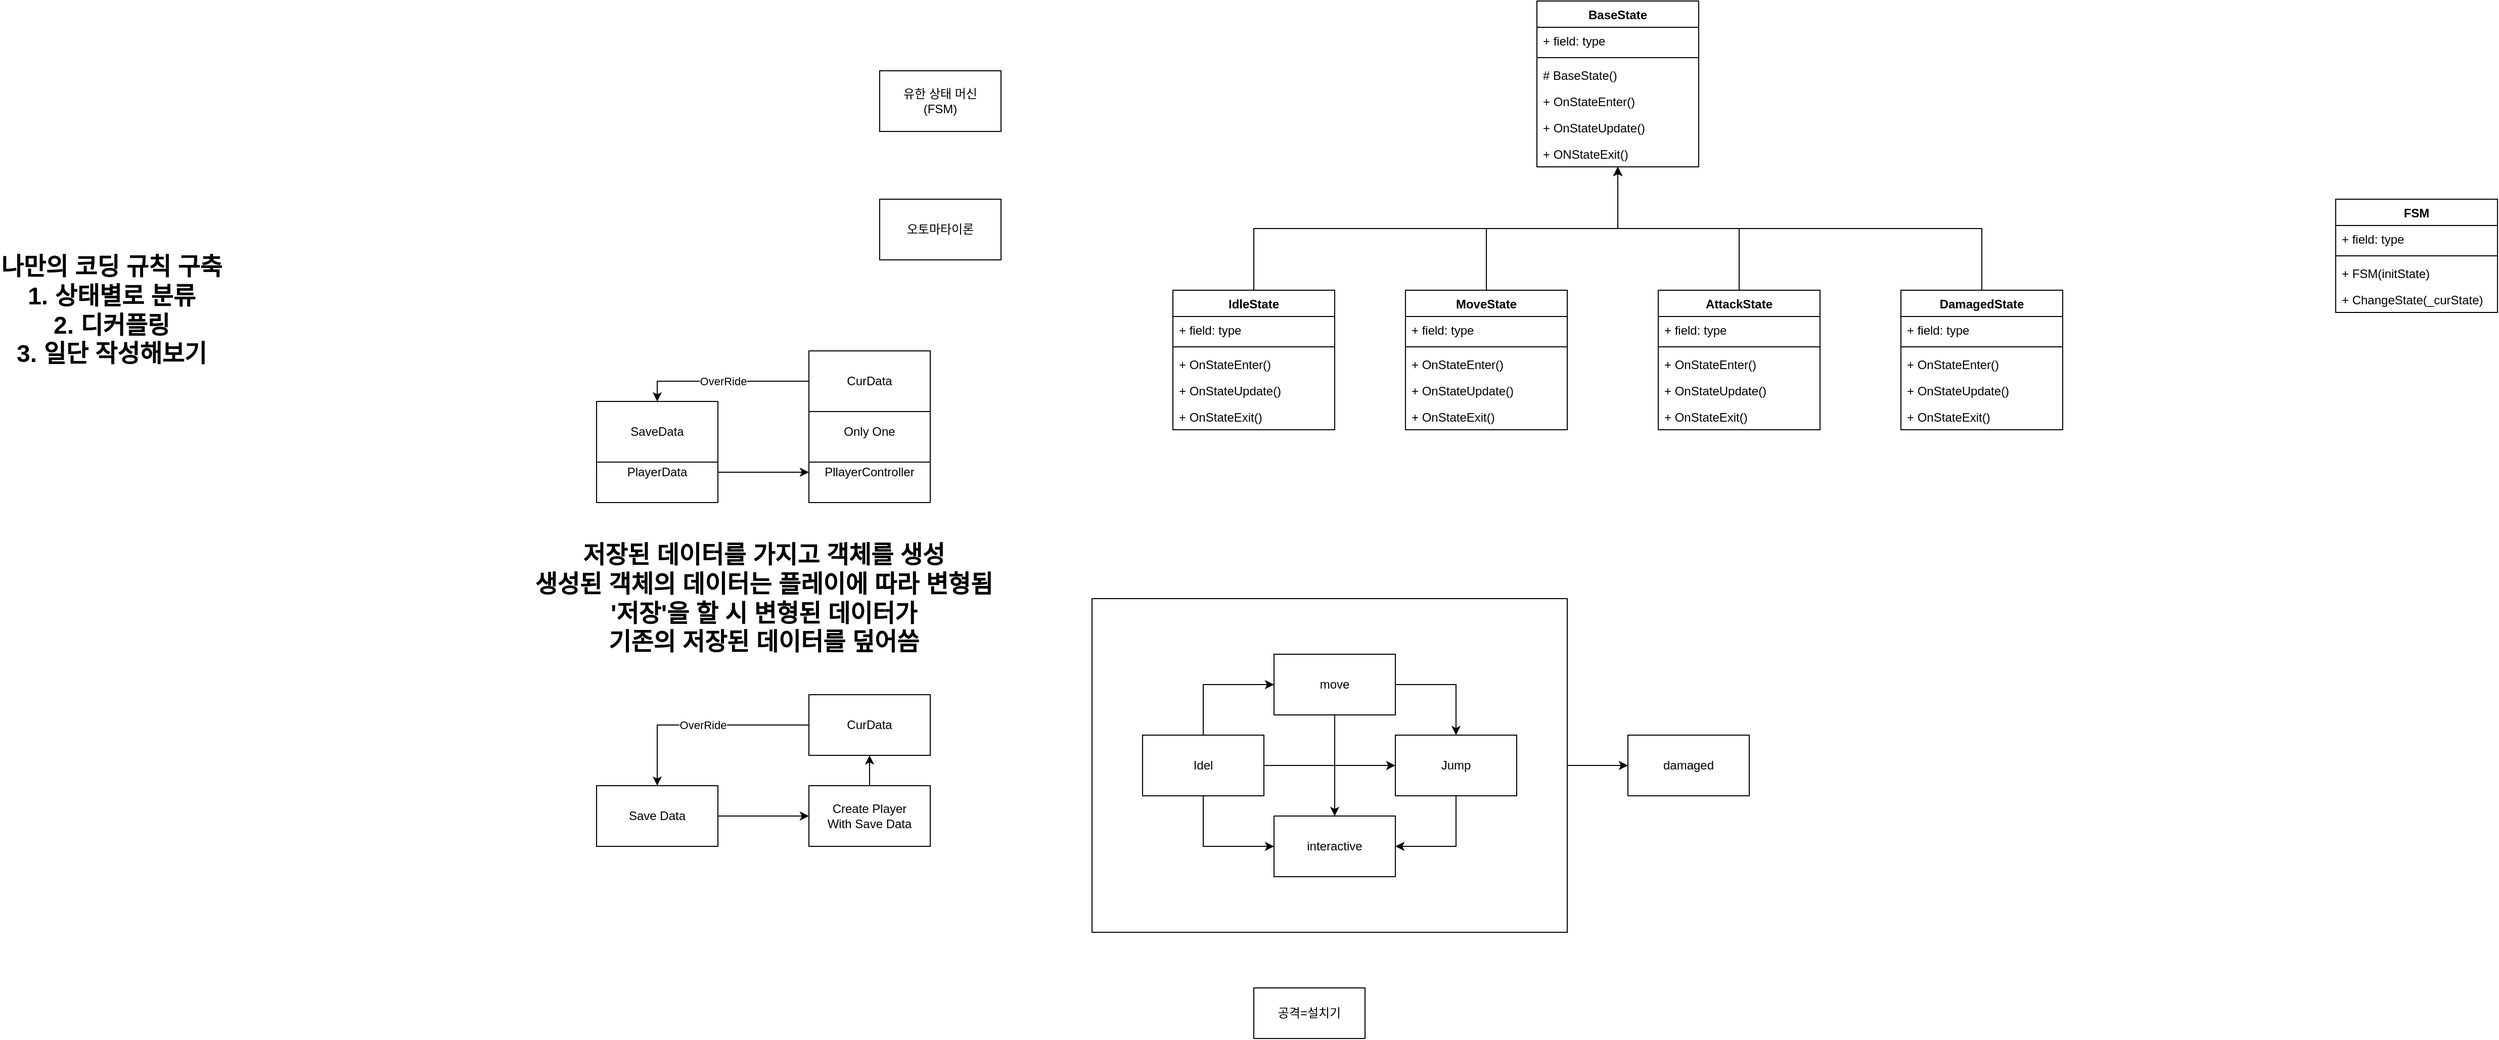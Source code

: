 <mxfile version="24.7.16">
  <diagram name="페이지-1" id="e9JYJH_3oyPFfVLDP3I4">
    <mxGraphModel dx="3282" dy="807" grid="1" gridSize="10" guides="1" tooltips="1" connect="1" arrows="1" fold="1" page="1" pageScale="1" pageWidth="827" pageHeight="1169" math="0" shadow="0">
      <root>
        <mxCell id="0" />
        <mxCell id="1" parent="0" />
        <mxCell id="DYvsoaWjMa4XpqPoX_qL-13" style="edgeStyle=orthogonalEdgeStyle;rounded=0;orthogonalLoop=1;jettySize=auto;html=1;" parent="1" source="DYvsoaWjMa4XpqPoX_qL-12" target="DYvsoaWjMa4XpqPoX_qL-4" edge="1">
          <mxGeometry relative="1" as="geometry" />
        </mxCell>
        <mxCell id="DYvsoaWjMa4XpqPoX_qL-12" value="" style="rounded=0;whiteSpace=wrap;html=1;" parent="1" vertex="1">
          <mxGeometry x="-210" y="605" width="470" height="330" as="geometry" />
        </mxCell>
        <mxCell id="iEdl014p6CyzJJImNWl_-1" value="BaseState" style="swimlane;fontStyle=1;align=center;verticalAlign=top;childLayout=stackLayout;horizontal=1;startSize=26;horizontalStack=0;resizeParent=1;resizeParentMax=0;resizeLast=0;collapsible=1;marginBottom=0;whiteSpace=wrap;html=1;" parent="1" vertex="1">
          <mxGeometry x="230" y="14" width="160" height="164" as="geometry" />
        </mxCell>
        <mxCell id="iEdl014p6CyzJJImNWl_-2" value="+ field: type" style="text;strokeColor=none;fillColor=none;align=left;verticalAlign=top;spacingLeft=4;spacingRight=4;overflow=hidden;rotatable=0;points=[[0,0.5],[1,0.5]];portConstraint=eastwest;whiteSpace=wrap;html=1;" parent="iEdl014p6CyzJJImNWl_-1" vertex="1">
          <mxGeometry y="26" width="160" height="26" as="geometry" />
        </mxCell>
        <mxCell id="iEdl014p6CyzJJImNWl_-3" value="" style="line;strokeWidth=1;fillColor=none;align=left;verticalAlign=middle;spacingTop=-1;spacingLeft=3;spacingRight=3;rotatable=0;labelPosition=right;points=[];portConstraint=eastwest;strokeColor=inherit;" parent="iEdl014p6CyzJJImNWl_-1" vertex="1">
          <mxGeometry y="52" width="160" height="8" as="geometry" />
        </mxCell>
        <mxCell id="iEdl014p6CyzJJImNWl_-4" value="# BaseState()" style="text;strokeColor=none;fillColor=none;align=left;verticalAlign=top;spacingLeft=4;spacingRight=4;overflow=hidden;rotatable=0;points=[[0,0.5],[1,0.5]];portConstraint=eastwest;whiteSpace=wrap;html=1;" parent="iEdl014p6CyzJJImNWl_-1" vertex="1">
          <mxGeometry y="60" width="160" height="26" as="geometry" />
        </mxCell>
        <mxCell id="iEdl014p6CyzJJImNWl_-30" value="+ OnStateEnter()" style="text;strokeColor=none;fillColor=none;align=left;verticalAlign=top;spacingLeft=4;spacingRight=4;overflow=hidden;rotatable=0;points=[[0,0.5],[1,0.5]];portConstraint=eastwest;whiteSpace=wrap;html=1;" parent="iEdl014p6CyzJJImNWl_-1" vertex="1">
          <mxGeometry y="86" width="160" height="26" as="geometry" />
        </mxCell>
        <mxCell id="iEdl014p6CyzJJImNWl_-22" value="+ OnStateUpdate()" style="text;strokeColor=none;fillColor=none;align=left;verticalAlign=top;spacingLeft=4;spacingRight=4;overflow=hidden;rotatable=0;points=[[0,0.5],[1,0.5]];portConstraint=eastwest;whiteSpace=wrap;html=1;" parent="iEdl014p6CyzJJImNWl_-1" vertex="1">
          <mxGeometry y="112" width="160" height="26" as="geometry" />
        </mxCell>
        <mxCell id="iEdl014p6CyzJJImNWl_-23" value="+ ONStateExit()" style="text;strokeColor=none;fillColor=none;align=left;verticalAlign=top;spacingLeft=4;spacingRight=4;overflow=hidden;rotatable=0;points=[[0,0.5],[1,0.5]];portConstraint=eastwest;whiteSpace=wrap;html=1;" parent="iEdl014p6CyzJJImNWl_-1" vertex="1">
          <mxGeometry y="138" width="160" height="26" as="geometry" />
        </mxCell>
        <mxCell id="iEdl014p6CyzJJImNWl_-24" style="edgeStyle=orthogonalEdgeStyle;rounded=0;orthogonalLoop=1;jettySize=auto;html=1;exitX=0.5;exitY=0;exitDx=0;exitDy=0;" parent="1" source="iEdl014p6CyzJJImNWl_-5" target="iEdl014p6CyzJJImNWl_-1" edge="1">
          <mxGeometry relative="1" as="geometry" />
        </mxCell>
        <mxCell id="iEdl014p6CyzJJImNWl_-5" value="IdleState" style="swimlane;fontStyle=1;align=center;verticalAlign=top;childLayout=stackLayout;horizontal=1;startSize=26;horizontalStack=0;resizeParent=1;resizeParentMax=0;resizeLast=0;collapsible=1;marginBottom=0;whiteSpace=wrap;html=1;" parent="1" vertex="1">
          <mxGeometry x="-130" y="300" width="160" height="138" as="geometry" />
        </mxCell>
        <mxCell id="iEdl014p6CyzJJImNWl_-6" value="+ field: type" style="text;strokeColor=none;fillColor=none;align=left;verticalAlign=top;spacingLeft=4;spacingRight=4;overflow=hidden;rotatable=0;points=[[0,0.5],[1,0.5]];portConstraint=eastwest;whiteSpace=wrap;html=1;" parent="iEdl014p6CyzJJImNWl_-5" vertex="1">
          <mxGeometry y="26" width="160" height="26" as="geometry" />
        </mxCell>
        <mxCell id="iEdl014p6CyzJJImNWl_-7" value="" style="line;strokeWidth=1;fillColor=none;align=left;verticalAlign=middle;spacingTop=-1;spacingLeft=3;spacingRight=3;rotatable=0;labelPosition=right;points=[];portConstraint=eastwest;strokeColor=inherit;" parent="iEdl014p6CyzJJImNWl_-5" vertex="1">
          <mxGeometry y="52" width="160" height="8" as="geometry" />
        </mxCell>
        <mxCell id="iEdl014p6CyzJJImNWl_-8" value="+ OnStateEnter()" style="text;strokeColor=none;fillColor=none;align=left;verticalAlign=top;spacingLeft=4;spacingRight=4;overflow=hidden;rotatable=0;points=[[0,0.5],[1,0.5]];portConstraint=eastwest;whiteSpace=wrap;html=1;" parent="iEdl014p6CyzJJImNWl_-5" vertex="1">
          <mxGeometry y="60" width="160" height="26" as="geometry" />
        </mxCell>
        <mxCell id="iEdl014p6CyzJJImNWl_-31" value="+ OnStateUpdate()" style="text;strokeColor=none;fillColor=none;align=left;verticalAlign=top;spacingLeft=4;spacingRight=4;overflow=hidden;rotatable=0;points=[[0,0.5],[1,0.5]];portConstraint=eastwest;whiteSpace=wrap;html=1;" parent="iEdl014p6CyzJJImNWl_-5" vertex="1">
          <mxGeometry y="86" width="160" height="26" as="geometry" />
        </mxCell>
        <mxCell id="iEdl014p6CyzJJImNWl_-32" value="+ OnStateExit()" style="text;strokeColor=none;fillColor=none;align=left;verticalAlign=top;spacingLeft=4;spacingRight=4;overflow=hidden;rotatable=0;points=[[0,0.5],[1,0.5]];portConstraint=eastwest;whiteSpace=wrap;html=1;" parent="iEdl014p6CyzJJImNWl_-5" vertex="1">
          <mxGeometry y="112" width="160" height="26" as="geometry" />
        </mxCell>
        <mxCell id="iEdl014p6CyzJJImNWl_-9" value="FSM" style="swimlane;fontStyle=1;align=center;verticalAlign=top;childLayout=stackLayout;horizontal=1;startSize=26;horizontalStack=0;resizeParent=1;resizeParentMax=0;resizeLast=0;collapsible=1;marginBottom=0;whiteSpace=wrap;html=1;" parent="1" vertex="1">
          <mxGeometry x="1020" y="210" width="160" height="112" as="geometry" />
        </mxCell>
        <mxCell id="iEdl014p6CyzJJImNWl_-10" value="+ field: type" style="text;strokeColor=none;fillColor=none;align=left;verticalAlign=top;spacingLeft=4;spacingRight=4;overflow=hidden;rotatable=0;points=[[0,0.5],[1,0.5]];portConstraint=eastwest;whiteSpace=wrap;html=1;" parent="iEdl014p6CyzJJImNWl_-9" vertex="1">
          <mxGeometry y="26" width="160" height="26" as="geometry" />
        </mxCell>
        <mxCell id="iEdl014p6CyzJJImNWl_-11" value="" style="line;strokeWidth=1;fillColor=none;align=left;verticalAlign=middle;spacingTop=-1;spacingLeft=3;spacingRight=3;rotatable=0;labelPosition=right;points=[];portConstraint=eastwest;strokeColor=inherit;" parent="iEdl014p6CyzJJImNWl_-9" vertex="1">
          <mxGeometry y="52" width="160" height="8" as="geometry" />
        </mxCell>
        <mxCell id="iEdl014p6CyzJJImNWl_-12" value="+ FSM(initState)" style="text;strokeColor=none;fillColor=none;align=left;verticalAlign=top;spacingLeft=4;spacingRight=4;overflow=hidden;rotatable=0;points=[[0,0.5],[1,0.5]];portConstraint=eastwest;whiteSpace=wrap;html=1;" parent="iEdl014p6CyzJJImNWl_-9" vertex="1">
          <mxGeometry y="60" width="160" height="26" as="geometry" />
        </mxCell>
        <mxCell id="iEdl014p6CyzJJImNWl_-13" value="+ ChangeState(_curState)" style="text;strokeColor=none;fillColor=none;align=left;verticalAlign=top;spacingLeft=4;spacingRight=4;overflow=hidden;rotatable=0;points=[[0,0.5],[1,0.5]];portConstraint=eastwest;whiteSpace=wrap;html=1;" parent="iEdl014p6CyzJJImNWl_-9" vertex="1">
          <mxGeometry y="86" width="160" height="26" as="geometry" />
        </mxCell>
        <mxCell id="iEdl014p6CyzJJImNWl_-28" style="edgeStyle=orthogonalEdgeStyle;rounded=0;orthogonalLoop=1;jettySize=auto;html=1;" parent="1" source="iEdl014p6CyzJJImNWl_-14" target="iEdl014p6CyzJJImNWl_-1" edge="1">
          <mxGeometry relative="1" as="geometry" />
        </mxCell>
        <mxCell id="iEdl014p6CyzJJImNWl_-14" value="MoveState" style="swimlane;fontStyle=1;align=center;verticalAlign=top;childLayout=stackLayout;horizontal=1;startSize=26;horizontalStack=0;resizeParent=1;resizeParentMax=0;resizeLast=0;collapsible=1;marginBottom=0;whiteSpace=wrap;html=1;" parent="1" vertex="1">
          <mxGeometry x="100" y="300" width="160" height="138" as="geometry" />
        </mxCell>
        <mxCell id="iEdl014p6CyzJJImNWl_-15" value="+ field: type" style="text;strokeColor=none;fillColor=none;align=left;verticalAlign=top;spacingLeft=4;spacingRight=4;overflow=hidden;rotatable=0;points=[[0,0.5],[1,0.5]];portConstraint=eastwest;whiteSpace=wrap;html=1;" parent="iEdl014p6CyzJJImNWl_-14" vertex="1">
          <mxGeometry y="26" width="160" height="26" as="geometry" />
        </mxCell>
        <mxCell id="iEdl014p6CyzJJImNWl_-16" value="" style="line;strokeWidth=1;fillColor=none;align=left;verticalAlign=middle;spacingTop=-1;spacingLeft=3;spacingRight=3;rotatable=0;labelPosition=right;points=[];portConstraint=eastwest;strokeColor=inherit;" parent="iEdl014p6CyzJJImNWl_-14" vertex="1">
          <mxGeometry y="52" width="160" height="8" as="geometry" />
        </mxCell>
        <mxCell id="iEdl014p6CyzJJImNWl_-17" value="+ OnStateEnter()" style="text;strokeColor=none;fillColor=none;align=left;verticalAlign=top;spacingLeft=4;spacingRight=4;overflow=hidden;rotatable=0;points=[[0,0.5],[1,0.5]];portConstraint=eastwest;whiteSpace=wrap;html=1;" parent="iEdl014p6CyzJJImNWl_-14" vertex="1">
          <mxGeometry y="60" width="160" height="26" as="geometry" />
        </mxCell>
        <mxCell id="iEdl014p6CyzJJImNWl_-33" value="+ OnStateUpdate()" style="text;strokeColor=none;fillColor=none;align=left;verticalAlign=top;spacingLeft=4;spacingRight=4;overflow=hidden;rotatable=0;points=[[0,0.5],[1,0.5]];portConstraint=eastwest;whiteSpace=wrap;html=1;" parent="iEdl014p6CyzJJImNWl_-14" vertex="1">
          <mxGeometry y="86" width="160" height="26" as="geometry" />
        </mxCell>
        <mxCell id="iEdl014p6CyzJJImNWl_-34" value="+ OnStateExit()" style="text;strokeColor=none;fillColor=none;align=left;verticalAlign=top;spacingLeft=4;spacingRight=4;overflow=hidden;rotatable=0;points=[[0,0.5],[1,0.5]];portConstraint=eastwest;whiteSpace=wrap;html=1;" parent="iEdl014p6CyzJJImNWl_-14" vertex="1">
          <mxGeometry y="112" width="160" height="26" as="geometry" />
        </mxCell>
        <mxCell id="iEdl014p6CyzJJImNWl_-29" style="edgeStyle=orthogonalEdgeStyle;rounded=0;orthogonalLoop=1;jettySize=auto;html=1;exitX=0.5;exitY=0;exitDx=0;exitDy=0;" parent="1" source="iEdl014p6CyzJJImNWl_-18" target="iEdl014p6CyzJJImNWl_-1" edge="1">
          <mxGeometry relative="1" as="geometry" />
        </mxCell>
        <mxCell id="iEdl014p6CyzJJImNWl_-18" value="AttackState" style="swimlane;fontStyle=1;align=center;verticalAlign=top;childLayout=stackLayout;horizontal=1;startSize=26;horizontalStack=0;resizeParent=1;resizeParentMax=0;resizeLast=0;collapsible=1;marginBottom=0;whiteSpace=wrap;html=1;" parent="1" vertex="1">
          <mxGeometry x="350" y="300" width="160" height="138" as="geometry" />
        </mxCell>
        <mxCell id="iEdl014p6CyzJJImNWl_-19" value="+ field: type" style="text;strokeColor=none;fillColor=none;align=left;verticalAlign=top;spacingLeft=4;spacingRight=4;overflow=hidden;rotatable=0;points=[[0,0.5],[1,0.5]];portConstraint=eastwest;whiteSpace=wrap;html=1;" parent="iEdl014p6CyzJJImNWl_-18" vertex="1">
          <mxGeometry y="26" width="160" height="26" as="geometry" />
        </mxCell>
        <mxCell id="iEdl014p6CyzJJImNWl_-20" value="" style="line;strokeWidth=1;fillColor=none;align=left;verticalAlign=middle;spacingTop=-1;spacingLeft=3;spacingRight=3;rotatable=0;labelPosition=right;points=[];portConstraint=eastwest;strokeColor=inherit;" parent="iEdl014p6CyzJJImNWl_-18" vertex="1">
          <mxGeometry y="52" width="160" height="8" as="geometry" />
        </mxCell>
        <mxCell id="iEdl014p6CyzJJImNWl_-21" value="+ OnStateEnter()" style="text;strokeColor=none;fillColor=none;align=left;verticalAlign=top;spacingLeft=4;spacingRight=4;overflow=hidden;rotatable=0;points=[[0,0.5],[1,0.5]];portConstraint=eastwest;whiteSpace=wrap;html=1;" parent="iEdl014p6CyzJJImNWl_-18" vertex="1">
          <mxGeometry y="60" width="160" height="26" as="geometry" />
        </mxCell>
        <mxCell id="iEdl014p6CyzJJImNWl_-35" value="+ OnStateUpdate()" style="text;strokeColor=none;fillColor=none;align=left;verticalAlign=top;spacingLeft=4;spacingRight=4;overflow=hidden;rotatable=0;points=[[0,0.5],[1,0.5]];portConstraint=eastwest;whiteSpace=wrap;html=1;" parent="iEdl014p6CyzJJImNWl_-18" vertex="1">
          <mxGeometry y="86" width="160" height="26" as="geometry" />
        </mxCell>
        <mxCell id="iEdl014p6CyzJJImNWl_-36" value="+ OnStateExit()" style="text;strokeColor=none;fillColor=none;align=left;verticalAlign=top;spacingLeft=4;spacingRight=4;overflow=hidden;rotatable=0;points=[[0,0.5],[1,0.5]];portConstraint=eastwest;whiteSpace=wrap;html=1;" parent="iEdl014p6CyzJJImNWl_-18" vertex="1">
          <mxGeometry y="112" width="160" height="26" as="geometry" />
        </mxCell>
        <mxCell id="iEdl014p6CyzJJImNWl_-43" style="edgeStyle=orthogonalEdgeStyle;rounded=0;orthogonalLoop=1;jettySize=auto;html=1;exitX=0.5;exitY=0;exitDx=0;exitDy=0;" parent="1" source="iEdl014p6CyzJJImNWl_-37" target="iEdl014p6CyzJJImNWl_-1" edge="1">
          <mxGeometry relative="1" as="geometry" />
        </mxCell>
        <mxCell id="iEdl014p6CyzJJImNWl_-37" value="DamagedState" style="swimlane;fontStyle=1;align=center;verticalAlign=top;childLayout=stackLayout;horizontal=1;startSize=26;horizontalStack=0;resizeParent=1;resizeParentMax=0;resizeLast=0;collapsible=1;marginBottom=0;whiteSpace=wrap;html=1;" parent="1" vertex="1">
          <mxGeometry x="590" y="300" width="160" height="138" as="geometry" />
        </mxCell>
        <mxCell id="iEdl014p6CyzJJImNWl_-38" value="+ field: type" style="text;strokeColor=none;fillColor=none;align=left;verticalAlign=top;spacingLeft=4;spacingRight=4;overflow=hidden;rotatable=0;points=[[0,0.5],[1,0.5]];portConstraint=eastwest;whiteSpace=wrap;html=1;" parent="iEdl014p6CyzJJImNWl_-37" vertex="1">
          <mxGeometry y="26" width="160" height="26" as="geometry" />
        </mxCell>
        <mxCell id="iEdl014p6CyzJJImNWl_-39" value="" style="line;strokeWidth=1;fillColor=none;align=left;verticalAlign=middle;spacingTop=-1;spacingLeft=3;spacingRight=3;rotatable=0;labelPosition=right;points=[];portConstraint=eastwest;strokeColor=inherit;" parent="iEdl014p6CyzJJImNWl_-37" vertex="1">
          <mxGeometry y="52" width="160" height="8" as="geometry" />
        </mxCell>
        <mxCell id="iEdl014p6CyzJJImNWl_-40" value="+ OnStateEnter()" style="text;strokeColor=none;fillColor=none;align=left;verticalAlign=top;spacingLeft=4;spacingRight=4;overflow=hidden;rotatable=0;points=[[0,0.5],[1,0.5]];portConstraint=eastwest;whiteSpace=wrap;html=1;" parent="iEdl014p6CyzJJImNWl_-37" vertex="1">
          <mxGeometry y="60" width="160" height="26" as="geometry" />
        </mxCell>
        <mxCell id="iEdl014p6CyzJJImNWl_-41" value="+ OnStateUpdate()" style="text;strokeColor=none;fillColor=none;align=left;verticalAlign=top;spacingLeft=4;spacingRight=4;overflow=hidden;rotatable=0;points=[[0,0.5],[1,0.5]];portConstraint=eastwest;whiteSpace=wrap;html=1;" parent="iEdl014p6CyzJJImNWl_-37" vertex="1">
          <mxGeometry y="86" width="160" height="26" as="geometry" />
        </mxCell>
        <mxCell id="iEdl014p6CyzJJImNWl_-42" value="+ OnStateExit()" style="text;strokeColor=none;fillColor=none;align=left;verticalAlign=top;spacingLeft=4;spacingRight=4;overflow=hidden;rotatable=0;points=[[0,0.5],[1,0.5]];portConstraint=eastwest;whiteSpace=wrap;html=1;" parent="iEdl014p6CyzJJImNWl_-37" vertex="1">
          <mxGeometry y="112" width="160" height="26" as="geometry" />
        </mxCell>
        <mxCell id="iEdl014p6CyzJJImNWl_-44" value="유한 상태 머신&lt;div&gt;(FSM)&lt;/div&gt;" style="rounded=0;whiteSpace=wrap;html=1;" parent="1" vertex="1">
          <mxGeometry x="-420" y="83" width="120" height="60" as="geometry" />
        </mxCell>
        <mxCell id="iEdl014p6CyzJJImNWl_-45" value="오토마타이론" style="rounded=0;whiteSpace=wrap;html=1;" parent="1" vertex="1">
          <mxGeometry x="-420" y="210" width="120" height="60" as="geometry" />
        </mxCell>
        <mxCell id="DYvsoaWjMa4XpqPoX_qL-6" style="edgeStyle=orthogonalEdgeStyle;rounded=0;orthogonalLoop=1;jettySize=auto;html=1;entryX=0;entryY=0.5;entryDx=0;entryDy=0;exitX=0.5;exitY=0;exitDx=0;exitDy=0;" parent="1" source="DYvsoaWjMa4XpqPoX_qL-1" target="DYvsoaWjMa4XpqPoX_qL-2" edge="1">
          <mxGeometry relative="1" as="geometry">
            <mxPoint x="-210" y="730" as="sourcePoint" />
            <mxPoint x="-110" y="610" as="targetPoint" />
          </mxGeometry>
        </mxCell>
        <mxCell id="DYvsoaWjMa4XpqPoX_qL-7" style="edgeStyle=orthogonalEdgeStyle;rounded=0;orthogonalLoop=1;jettySize=auto;html=1;entryX=0;entryY=0.5;entryDx=0;entryDy=0;" parent="1" source="DYvsoaWjMa4XpqPoX_qL-1" target="DYvsoaWjMa4XpqPoX_qL-3" edge="1">
          <mxGeometry relative="1" as="geometry" />
        </mxCell>
        <mxCell id="DYvsoaWjMa4XpqPoX_qL-9" style="edgeStyle=orthogonalEdgeStyle;rounded=0;orthogonalLoop=1;jettySize=auto;html=1;entryX=0;entryY=0.5;entryDx=0;entryDy=0;exitX=0.5;exitY=1;exitDx=0;exitDy=0;" parent="1" source="DYvsoaWjMa4XpqPoX_qL-1" target="DYvsoaWjMa4XpqPoX_qL-5" edge="1">
          <mxGeometry relative="1" as="geometry" />
        </mxCell>
        <mxCell id="DYvsoaWjMa4XpqPoX_qL-1" value="Idel" style="rounded=0;whiteSpace=wrap;html=1;" parent="1" vertex="1">
          <mxGeometry x="-160" y="740" width="120" height="60" as="geometry" />
        </mxCell>
        <mxCell id="DYvsoaWjMa4XpqPoX_qL-8" style="edgeStyle=orthogonalEdgeStyle;rounded=0;orthogonalLoop=1;jettySize=auto;html=1;exitX=1;exitY=0.5;exitDx=0;exitDy=0;" parent="1" source="DYvsoaWjMa4XpqPoX_qL-2" target="DYvsoaWjMa4XpqPoX_qL-3" edge="1">
          <mxGeometry relative="1" as="geometry" />
        </mxCell>
        <mxCell id="DYvsoaWjMa4XpqPoX_qL-10" style="edgeStyle=orthogonalEdgeStyle;rounded=0;orthogonalLoop=1;jettySize=auto;html=1;entryX=0.5;entryY=0;entryDx=0;entryDy=0;" parent="1" source="DYvsoaWjMa4XpqPoX_qL-2" target="DYvsoaWjMa4XpqPoX_qL-5" edge="1">
          <mxGeometry relative="1" as="geometry" />
        </mxCell>
        <mxCell id="DYvsoaWjMa4XpqPoX_qL-2" value="move" style="rounded=0;whiteSpace=wrap;html=1;" parent="1" vertex="1">
          <mxGeometry x="-30" y="660" width="120" height="60" as="geometry" />
        </mxCell>
        <mxCell id="DYvsoaWjMa4XpqPoX_qL-11" style="edgeStyle=orthogonalEdgeStyle;rounded=0;orthogonalLoop=1;jettySize=auto;html=1;entryX=1;entryY=0.5;entryDx=0;entryDy=0;" parent="1" source="DYvsoaWjMa4XpqPoX_qL-3" target="DYvsoaWjMa4XpqPoX_qL-5" edge="1">
          <mxGeometry relative="1" as="geometry" />
        </mxCell>
        <mxCell id="DYvsoaWjMa4XpqPoX_qL-3" value="Jump" style="rounded=0;whiteSpace=wrap;html=1;" parent="1" vertex="1">
          <mxGeometry x="90" y="740" width="120" height="60" as="geometry" />
        </mxCell>
        <mxCell id="DYvsoaWjMa4XpqPoX_qL-4" value="damaged" style="rounded=0;whiteSpace=wrap;html=1;" parent="1" vertex="1">
          <mxGeometry x="320" y="740" width="120" height="60" as="geometry" />
        </mxCell>
        <mxCell id="DYvsoaWjMa4XpqPoX_qL-5" value="interactive" style="rounded=0;whiteSpace=wrap;html=1;" parent="1" vertex="1">
          <mxGeometry x="-30" y="820" width="120" height="60" as="geometry" />
        </mxCell>
        <mxCell id="DYvsoaWjMa4XpqPoX_qL-17" value="공격=설치기" style="html=1;whiteSpace=wrap;" parent="1" vertex="1">
          <mxGeometry x="-50" y="990" width="110" height="50" as="geometry" />
        </mxCell>
        <mxCell id="wir2z2ZtmGbFTpbzu6G--10" value="" style="group" parent="1" vertex="1" connectable="0">
          <mxGeometry x="-700" y="360" width="330" height="150" as="geometry" />
        </mxCell>
        <mxCell id="wir2z2ZtmGbFTpbzu6G--2" value="PllayerController" style="rounded=0;whiteSpace=wrap;html=1;" parent="wir2z2ZtmGbFTpbzu6G--10" vertex="1">
          <mxGeometry x="210" y="90" width="120" height="60" as="geometry" />
        </mxCell>
        <mxCell id="wir2z2ZtmGbFTpbzu6G--5" style="edgeStyle=orthogonalEdgeStyle;rounded=0;orthogonalLoop=1;jettySize=auto;html=1;entryX=0;entryY=0.5;entryDx=0;entryDy=0;" parent="wir2z2ZtmGbFTpbzu6G--10" source="wir2z2ZtmGbFTpbzu6G--3" target="wir2z2ZtmGbFTpbzu6G--2" edge="1">
          <mxGeometry relative="1" as="geometry" />
        </mxCell>
        <mxCell id="wir2z2ZtmGbFTpbzu6G--3" value="PlayerData" style="rounded=0;whiteSpace=wrap;html=1;" parent="wir2z2ZtmGbFTpbzu6G--10" vertex="1">
          <mxGeometry y="90" width="120" height="60" as="geometry" />
        </mxCell>
        <mxCell id="wir2z2ZtmGbFTpbzu6G--4" value="Only One" style="rounded=0;whiteSpace=wrap;html=1;" parent="wir2z2ZtmGbFTpbzu6G--10" vertex="1">
          <mxGeometry x="210" y="50" width="120" height="60" as="geometry" />
        </mxCell>
        <mxCell id="wir2z2ZtmGbFTpbzu6G--6" value="SaveData" style="rounded=0;whiteSpace=wrap;html=1;" parent="wir2z2ZtmGbFTpbzu6G--10" vertex="1">
          <mxGeometry y="50" width="120" height="60" as="geometry" />
        </mxCell>
        <mxCell id="wir2z2ZtmGbFTpbzu6G--9" value="OverRide" style="edgeStyle=orthogonalEdgeStyle;rounded=0;orthogonalLoop=1;jettySize=auto;html=1;entryX=0.5;entryY=0;entryDx=0;entryDy=0;" parent="wir2z2ZtmGbFTpbzu6G--10" source="wir2z2ZtmGbFTpbzu6G--7" target="wir2z2ZtmGbFTpbzu6G--6" edge="1">
          <mxGeometry relative="1" as="geometry" />
        </mxCell>
        <mxCell id="wir2z2ZtmGbFTpbzu6G--7" value="CurData" style="rounded=0;whiteSpace=wrap;html=1;" parent="wir2z2ZtmGbFTpbzu6G--10" vertex="1">
          <mxGeometry x="210" width="120" height="60" as="geometry" />
        </mxCell>
        <mxCell id="wir2z2ZtmGbFTpbzu6G--11" value="저장된 데이터를 가지고 객체를 생성&lt;div&gt;생성된 객체의 데이터는 플레이에 따라 변형됨&lt;/div&gt;&lt;div&gt;&#39;저장&#39;을 할 시 변형된 데이터가&lt;/div&gt;&lt;div&gt;기존의 저장된 데이터를 덮어씀&lt;/div&gt;" style="text;strokeColor=none;fillColor=none;html=1;fontSize=24;fontStyle=1;verticalAlign=middle;align=center;" parent="1" vertex="1">
          <mxGeometry x="-585" y="585" width="100" height="40" as="geometry" />
        </mxCell>
        <mxCell id="wir2z2ZtmGbFTpbzu6G--23" value="" style="group" parent="1" vertex="1" connectable="0">
          <mxGeometry x="-700" y="700" width="330" height="150" as="geometry" />
        </mxCell>
        <mxCell id="wir2z2ZtmGbFTpbzu6G--31" style="edgeStyle=orthogonalEdgeStyle;rounded=0;orthogonalLoop=1;jettySize=auto;html=1;" parent="wir2z2ZtmGbFTpbzu6G--23" source="wir2z2ZtmGbFTpbzu6G--24" target="wir2z2ZtmGbFTpbzu6G--30" edge="1">
          <mxGeometry relative="1" as="geometry" />
        </mxCell>
        <mxCell id="wir2z2ZtmGbFTpbzu6G--24" value="Create Player&lt;div&gt;With Save Data&lt;/div&gt;" style="rounded=0;whiteSpace=wrap;html=1;" parent="wir2z2ZtmGbFTpbzu6G--23" vertex="1">
          <mxGeometry x="210" y="90" width="120" height="60" as="geometry" />
        </mxCell>
        <mxCell id="wir2z2ZtmGbFTpbzu6G--25" style="edgeStyle=orthogonalEdgeStyle;rounded=0;orthogonalLoop=1;jettySize=auto;html=1;entryX=0;entryY=0.5;entryDx=0;entryDy=0;" parent="wir2z2ZtmGbFTpbzu6G--23" source="wir2z2ZtmGbFTpbzu6G--26" target="wir2z2ZtmGbFTpbzu6G--24" edge="1">
          <mxGeometry relative="1" as="geometry" />
        </mxCell>
        <mxCell id="wir2z2ZtmGbFTpbzu6G--26" value="Save Data" style="rounded=0;whiteSpace=wrap;html=1;" parent="wir2z2ZtmGbFTpbzu6G--23" vertex="1">
          <mxGeometry y="90" width="120" height="60" as="geometry" />
        </mxCell>
        <mxCell id="wir2z2ZtmGbFTpbzu6G--29" value="OverRide" style="edgeStyle=orthogonalEdgeStyle;rounded=0;orthogonalLoop=1;jettySize=auto;html=1;entryX=0.5;entryY=0;entryDx=0;entryDy=0;" parent="wir2z2ZtmGbFTpbzu6G--23" source="wir2z2ZtmGbFTpbzu6G--30" target="wir2z2ZtmGbFTpbzu6G--26" edge="1">
          <mxGeometry relative="1" as="geometry">
            <mxPoint x="60" y="50" as="targetPoint" />
          </mxGeometry>
        </mxCell>
        <mxCell id="wir2z2ZtmGbFTpbzu6G--30" value="CurData" style="rounded=0;whiteSpace=wrap;html=1;" parent="wir2z2ZtmGbFTpbzu6G--23" vertex="1">
          <mxGeometry x="210" width="120" height="60" as="geometry" />
        </mxCell>
        <mxCell id="unBHX9BdZUg9Jr-j5pLU-1" value="나만의 코딩 규칙 구축&lt;div&gt;1. 상태별로 분류&lt;/div&gt;&lt;div&gt;2. 디커플링&lt;/div&gt;&lt;div&gt;3. 일단 작성해보기&lt;/div&gt;" style="text;strokeColor=none;fillColor=none;html=1;fontSize=24;fontStyle=1;verticalAlign=middle;align=center;" vertex="1" parent="1">
          <mxGeometry x="-1230" y="300" width="100" height="40" as="geometry" />
        </mxCell>
      </root>
    </mxGraphModel>
  </diagram>
</mxfile>
